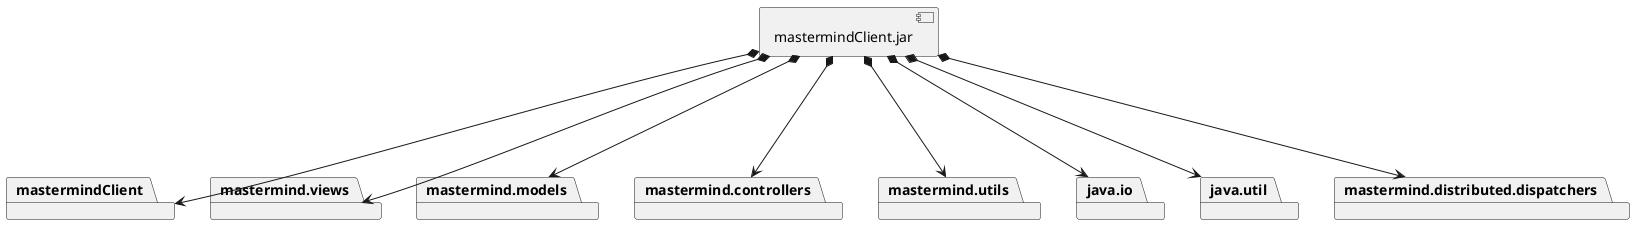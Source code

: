 @startuml

package "  "  as mastermindClient {
}
package "  "  as mastermind.views {
}
package "  "  as mastermind.models {
}
package "  "  as mastermind.controllers {
}
package "  "  as mastermind.utils {
}
package "  "  as java.io {
}
package "  "  as java.util {
}
package "  "  as mastermind.distributed.dispatchers {
}

[mastermindClient.jar]
mastermindClient.jar *---> mastermindClient
mastermindClient.jar *---> mastermind.models
mastermindClient.jar *---> mastermind.views
mastermindClient.jar *---> mastermind.controllers
mastermindClient.jar *---> mastermind.utils
mastermindClient.jar *---> java.io
mastermindClient.jar *---> java.util
mastermindClient.jar *---> mastermind.distributed.dispatchers


@enduml